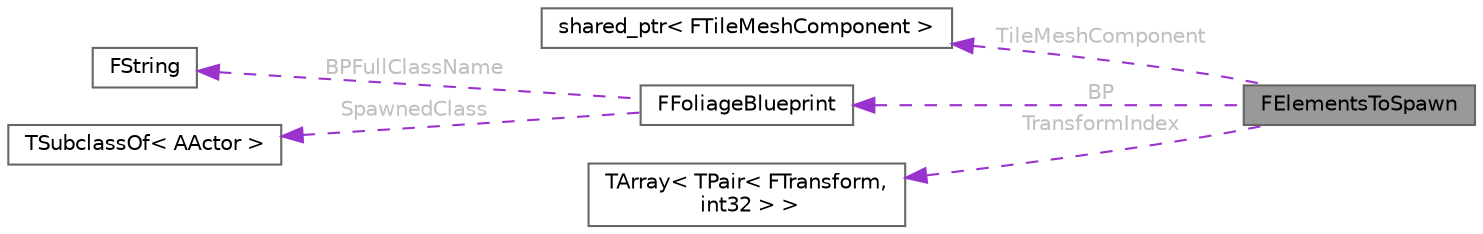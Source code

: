 digraph "FElementsToSpawn"
{
 // INTERACTIVE_SVG=YES
 // LATEX_PDF_SIZE
  bgcolor="transparent";
  edge [fontname=Helvetica,fontsize=10,labelfontname=Helvetica,labelfontsize=10];
  node [fontname=Helvetica,fontsize=10,shape=box,height=0.2,width=0.4];
  rankdir="LR";
  Node1 [id="Node000001",label="FElementsToSpawn",height=0.2,width=0.4,color="gray40", fillcolor="grey60", style="filled", fontcolor="black",tooltip=" "];
  Node2 -> Node1 [id="edge1_Node000001_Node000002",dir="back",color="darkorchid3",style="dashed",tooltip=" ",label=" TileMeshComponent",fontcolor="grey" ];
  Node2 [id="Node000002",label="shared_ptr\< FTileMeshComponent \>",height=0.2,width=0.4,color="gray40", fillcolor="white", style="filled",tooltip=" "];
  Node3 -> Node1 [id="edge2_Node000001_Node000003",dir="back",color="darkorchid3",style="dashed",tooltip=" ",label=" BP",fontcolor="grey" ];
  Node3 [id="Node000003",label="FFoliageBlueprint",height=0.2,width=0.4,color="gray40", fillcolor="white", style="filled",URL="$d5/d15/structFFoliageBlueprint.html",tooltip=" "];
  Node4 -> Node3 [id="edge3_Node000003_Node000004",dir="back",color="darkorchid3",style="dashed",tooltip=" ",label=" BPFullClassName",fontcolor="grey" ];
  Node4 [id="Node000004",label="FString",height=0.2,width=0.4,color="gray40", fillcolor="white", style="filled",tooltip=" "];
  Node5 -> Node3 [id="edge4_Node000003_Node000005",dir="back",color="darkorchid3",style="dashed",tooltip=" ",label=" SpawnedClass",fontcolor="grey" ];
  Node5 [id="Node000005",label="TSubclassOf\< AActor \>",height=0.2,width=0.4,color="gray40", fillcolor="white", style="filled",tooltip=" "];
  Node6 -> Node1 [id="edge5_Node000001_Node000006",dir="back",color="darkorchid3",style="dashed",tooltip=" ",label=" TransformIndex",fontcolor="grey" ];
  Node6 [id="Node000006",label="TArray\< TPair\< FTransform,\l int32 \> \>",height=0.2,width=0.4,color="gray40", fillcolor="white", style="filled",tooltip=" "];
}
